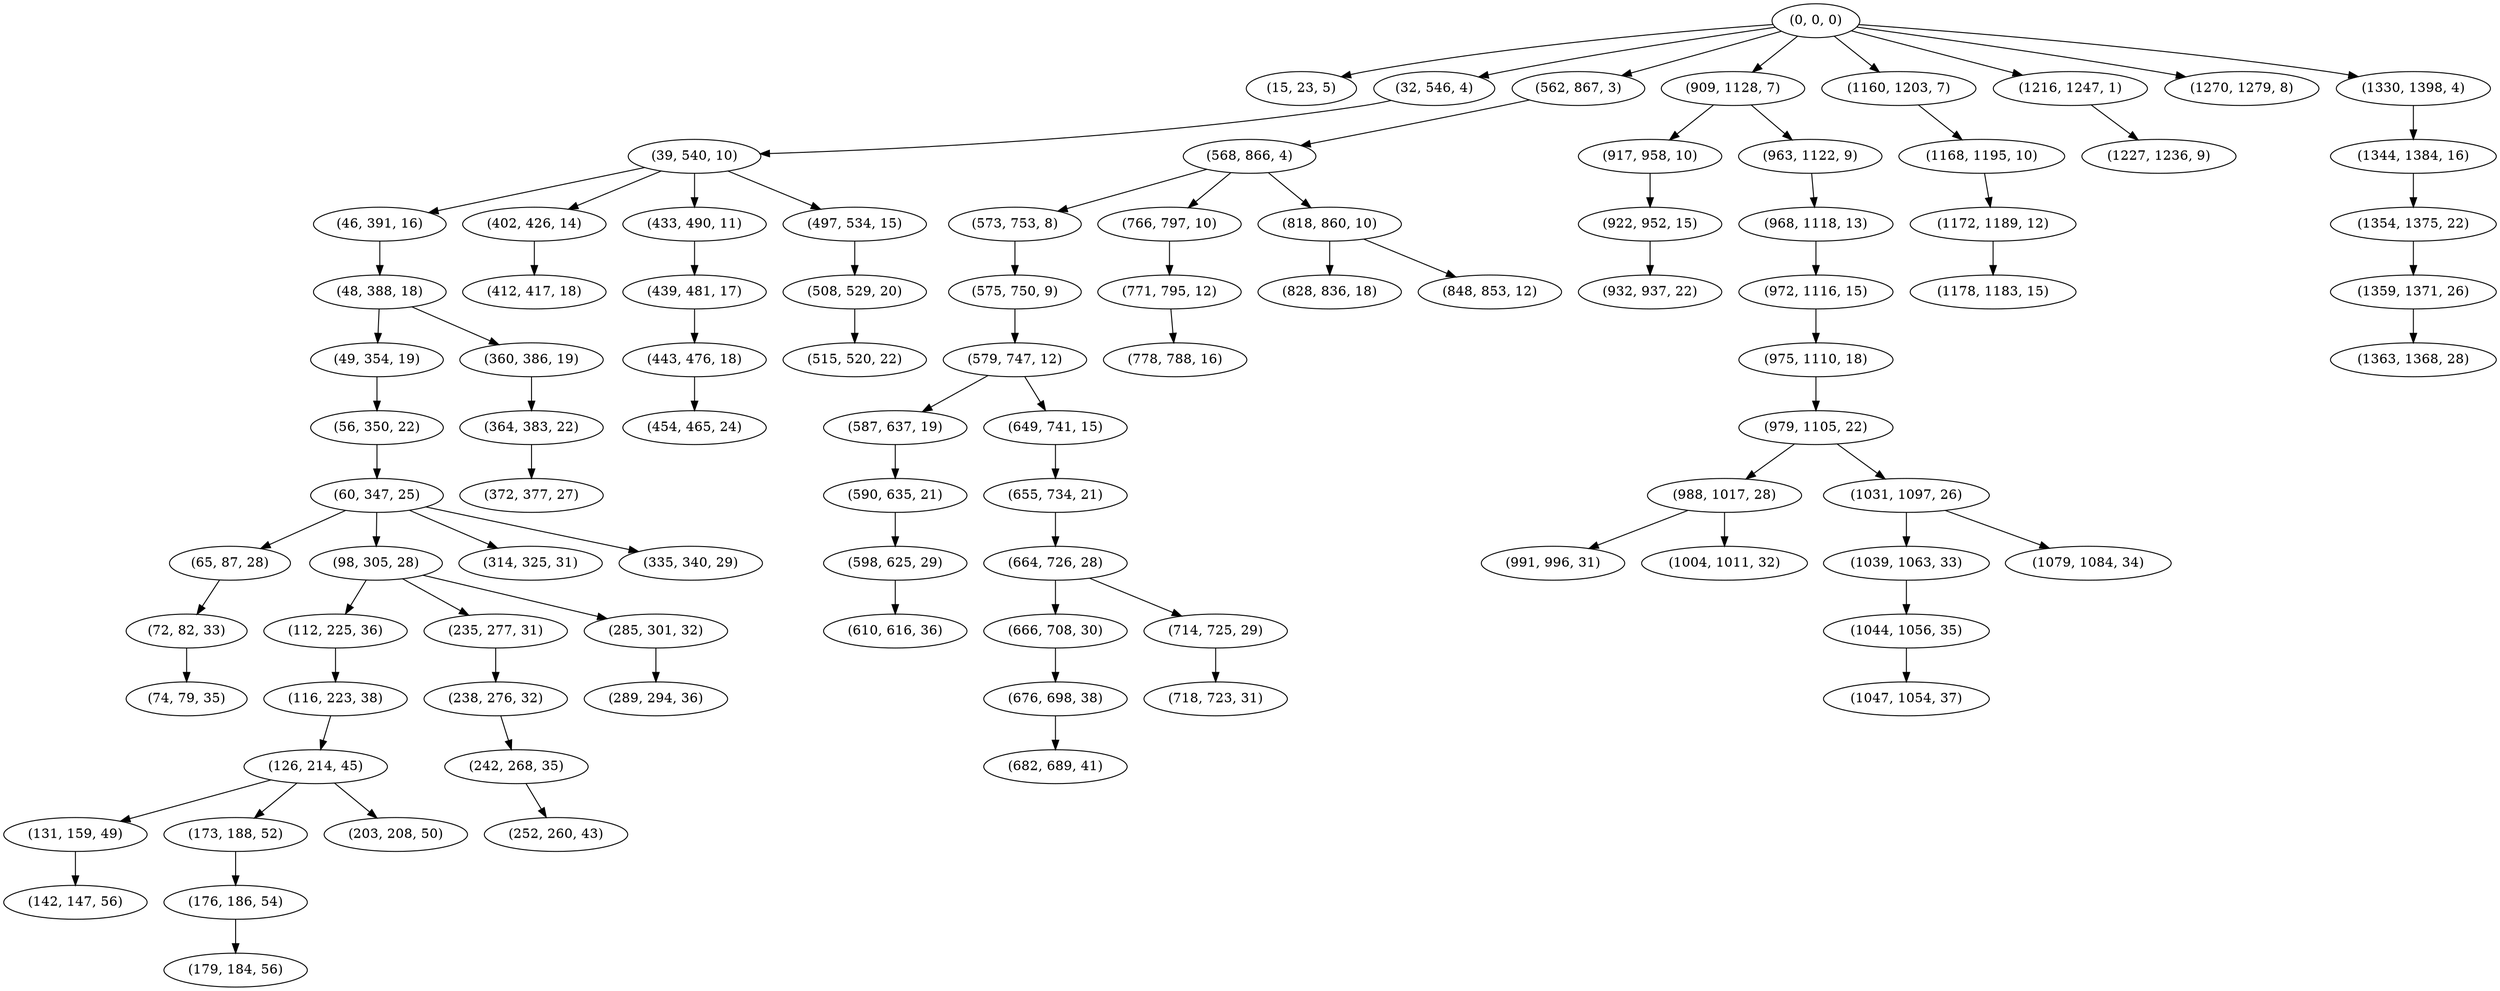 digraph tree {
    "(0, 0, 0)";
    "(15, 23, 5)";
    "(32, 546, 4)";
    "(39, 540, 10)";
    "(46, 391, 16)";
    "(48, 388, 18)";
    "(49, 354, 19)";
    "(56, 350, 22)";
    "(60, 347, 25)";
    "(65, 87, 28)";
    "(72, 82, 33)";
    "(74, 79, 35)";
    "(98, 305, 28)";
    "(112, 225, 36)";
    "(116, 223, 38)";
    "(126, 214, 45)";
    "(131, 159, 49)";
    "(142, 147, 56)";
    "(173, 188, 52)";
    "(176, 186, 54)";
    "(179, 184, 56)";
    "(203, 208, 50)";
    "(235, 277, 31)";
    "(238, 276, 32)";
    "(242, 268, 35)";
    "(252, 260, 43)";
    "(285, 301, 32)";
    "(289, 294, 36)";
    "(314, 325, 31)";
    "(335, 340, 29)";
    "(360, 386, 19)";
    "(364, 383, 22)";
    "(372, 377, 27)";
    "(402, 426, 14)";
    "(412, 417, 18)";
    "(433, 490, 11)";
    "(439, 481, 17)";
    "(443, 476, 18)";
    "(454, 465, 24)";
    "(497, 534, 15)";
    "(508, 529, 20)";
    "(515, 520, 22)";
    "(562, 867, 3)";
    "(568, 866, 4)";
    "(573, 753, 8)";
    "(575, 750, 9)";
    "(579, 747, 12)";
    "(587, 637, 19)";
    "(590, 635, 21)";
    "(598, 625, 29)";
    "(610, 616, 36)";
    "(649, 741, 15)";
    "(655, 734, 21)";
    "(664, 726, 28)";
    "(666, 708, 30)";
    "(676, 698, 38)";
    "(682, 689, 41)";
    "(714, 725, 29)";
    "(718, 723, 31)";
    "(766, 797, 10)";
    "(771, 795, 12)";
    "(778, 788, 16)";
    "(818, 860, 10)";
    "(828, 836, 18)";
    "(848, 853, 12)";
    "(909, 1128, 7)";
    "(917, 958, 10)";
    "(922, 952, 15)";
    "(932, 937, 22)";
    "(963, 1122, 9)";
    "(968, 1118, 13)";
    "(972, 1116, 15)";
    "(975, 1110, 18)";
    "(979, 1105, 22)";
    "(988, 1017, 28)";
    "(991, 996, 31)";
    "(1004, 1011, 32)";
    "(1031, 1097, 26)";
    "(1039, 1063, 33)";
    "(1044, 1056, 35)";
    "(1047, 1054, 37)";
    "(1079, 1084, 34)";
    "(1160, 1203, 7)";
    "(1168, 1195, 10)";
    "(1172, 1189, 12)";
    "(1178, 1183, 15)";
    "(1216, 1247, 1)";
    "(1227, 1236, 9)";
    "(1270, 1279, 8)";
    "(1330, 1398, 4)";
    "(1344, 1384, 16)";
    "(1354, 1375, 22)";
    "(1359, 1371, 26)";
    "(1363, 1368, 28)";
    "(0, 0, 0)" -> "(15, 23, 5)";
    "(0, 0, 0)" -> "(32, 546, 4)";
    "(0, 0, 0)" -> "(562, 867, 3)";
    "(0, 0, 0)" -> "(909, 1128, 7)";
    "(0, 0, 0)" -> "(1160, 1203, 7)";
    "(0, 0, 0)" -> "(1216, 1247, 1)";
    "(0, 0, 0)" -> "(1270, 1279, 8)";
    "(0, 0, 0)" -> "(1330, 1398, 4)";
    "(32, 546, 4)" -> "(39, 540, 10)";
    "(39, 540, 10)" -> "(46, 391, 16)";
    "(39, 540, 10)" -> "(402, 426, 14)";
    "(39, 540, 10)" -> "(433, 490, 11)";
    "(39, 540, 10)" -> "(497, 534, 15)";
    "(46, 391, 16)" -> "(48, 388, 18)";
    "(48, 388, 18)" -> "(49, 354, 19)";
    "(48, 388, 18)" -> "(360, 386, 19)";
    "(49, 354, 19)" -> "(56, 350, 22)";
    "(56, 350, 22)" -> "(60, 347, 25)";
    "(60, 347, 25)" -> "(65, 87, 28)";
    "(60, 347, 25)" -> "(98, 305, 28)";
    "(60, 347, 25)" -> "(314, 325, 31)";
    "(60, 347, 25)" -> "(335, 340, 29)";
    "(65, 87, 28)" -> "(72, 82, 33)";
    "(72, 82, 33)" -> "(74, 79, 35)";
    "(98, 305, 28)" -> "(112, 225, 36)";
    "(98, 305, 28)" -> "(235, 277, 31)";
    "(98, 305, 28)" -> "(285, 301, 32)";
    "(112, 225, 36)" -> "(116, 223, 38)";
    "(116, 223, 38)" -> "(126, 214, 45)";
    "(126, 214, 45)" -> "(131, 159, 49)";
    "(126, 214, 45)" -> "(173, 188, 52)";
    "(126, 214, 45)" -> "(203, 208, 50)";
    "(131, 159, 49)" -> "(142, 147, 56)";
    "(173, 188, 52)" -> "(176, 186, 54)";
    "(176, 186, 54)" -> "(179, 184, 56)";
    "(235, 277, 31)" -> "(238, 276, 32)";
    "(238, 276, 32)" -> "(242, 268, 35)";
    "(242, 268, 35)" -> "(252, 260, 43)";
    "(285, 301, 32)" -> "(289, 294, 36)";
    "(360, 386, 19)" -> "(364, 383, 22)";
    "(364, 383, 22)" -> "(372, 377, 27)";
    "(402, 426, 14)" -> "(412, 417, 18)";
    "(433, 490, 11)" -> "(439, 481, 17)";
    "(439, 481, 17)" -> "(443, 476, 18)";
    "(443, 476, 18)" -> "(454, 465, 24)";
    "(497, 534, 15)" -> "(508, 529, 20)";
    "(508, 529, 20)" -> "(515, 520, 22)";
    "(562, 867, 3)" -> "(568, 866, 4)";
    "(568, 866, 4)" -> "(573, 753, 8)";
    "(568, 866, 4)" -> "(766, 797, 10)";
    "(568, 866, 4)" -> "(818, 860, 10)";
    "(573, 753, 8)" -> "(575, 750, 9)";
    "(575, 750, 9)" -> "(579, 747, 12)";
    "(579, 747, 12)" -> "(587, 637, 19)";
    "(579, 747, 12)" -> "(649, 741, 15)";
    "(587, 637, 19)" -> "(590, 635, 21)";
    "(590, 635, 21)" -> "(598, 625, 29)";
    "(598, 625, 29)" -> "(610, 616, 36)";
    "(649, 741, 15)" -> "(655, 734, 21)";
    "(655, 734, 21)" -> "(664, 726, 28)";
    "(664, 726, 28)" -> "(666, 708, 30)";
    "(664, 726, 28)" -> "(714, 725, 29)";
    "(666, 708, 30)" -> "(676, 698, 38)";
    "(676, 698, 38)" -> "(682, 689, 41)";
    "(714, 725, 29)" -> "(718, 723, 31)";
    "(766, 797, 10)" -> "(771, 795, 12)";
    "(771, 795, 12)" -> "(778, 788, 16)";
    "(818, 860, 10)" -> "(828, 836, 18)";
    "(818, 860, 10)" -> "(848, 853, 12)";
    "(909, 1128, 7)" -> "(917, 958, 10)";
    "(909, 1128, 7)" -> "(963, 1122, 9)";
    "(917, 958, 10)" -> "(922, 952, 15)";
    "(922, 952, 15)" -> "(932, 937, 22)";
    "(963, 1122, 9)" -> "(968, 1118, 13)";
    "(968, 1118, 13)" -> "(972, 1116, 15)";
    "(972, 1116, 15)" -> "(975, 1110, 18)";
    "(975, 1110, 18)" -> "(979, 1105, 22)";
    "(979, 1105, 22)" -> "(988, 1017, 28)";
    "(979, 1105, 22)" -> "(1031, 1097, 26)";
    "(988, 1017, 28)" -> "(991, 996, 31)";
    "(988, 1017, 28)" -> "(1004, 1011, 32)";
    "(1031, 1097, 26)" -> "(1039, 1063, 33)";
    "(1031, 1097, 26)" -> "(1079, 1084, 34)";
    "(1039, 1063, 33)" -> "(1044, 1056, 35)";
    "(1044, 1056, 35)" -> "(1047, 1054, 37)";
    "(1160, 1203, 7)" -> "(1168, 1195, 10)";
    "(1168, 1195, 10)" -> "(1172, 1189, 12)";
    "(1172, 1189, 12)" -> "(1178, 1183, 15)";
    "(1216, 1247, 1)" -> "(1227, 1236, 9)";
    "(1330, 1398, 4)" -> "(1344, 1384, 16)";
    "(1344, 1384, 16)" -> "(1354, 1375, 22)";
    "(1354, 1375, 22)" -> "(1359, 1371, 26)";
    "(1359, 1371, 26)" -> "(1363, 1368, 28)";
}
